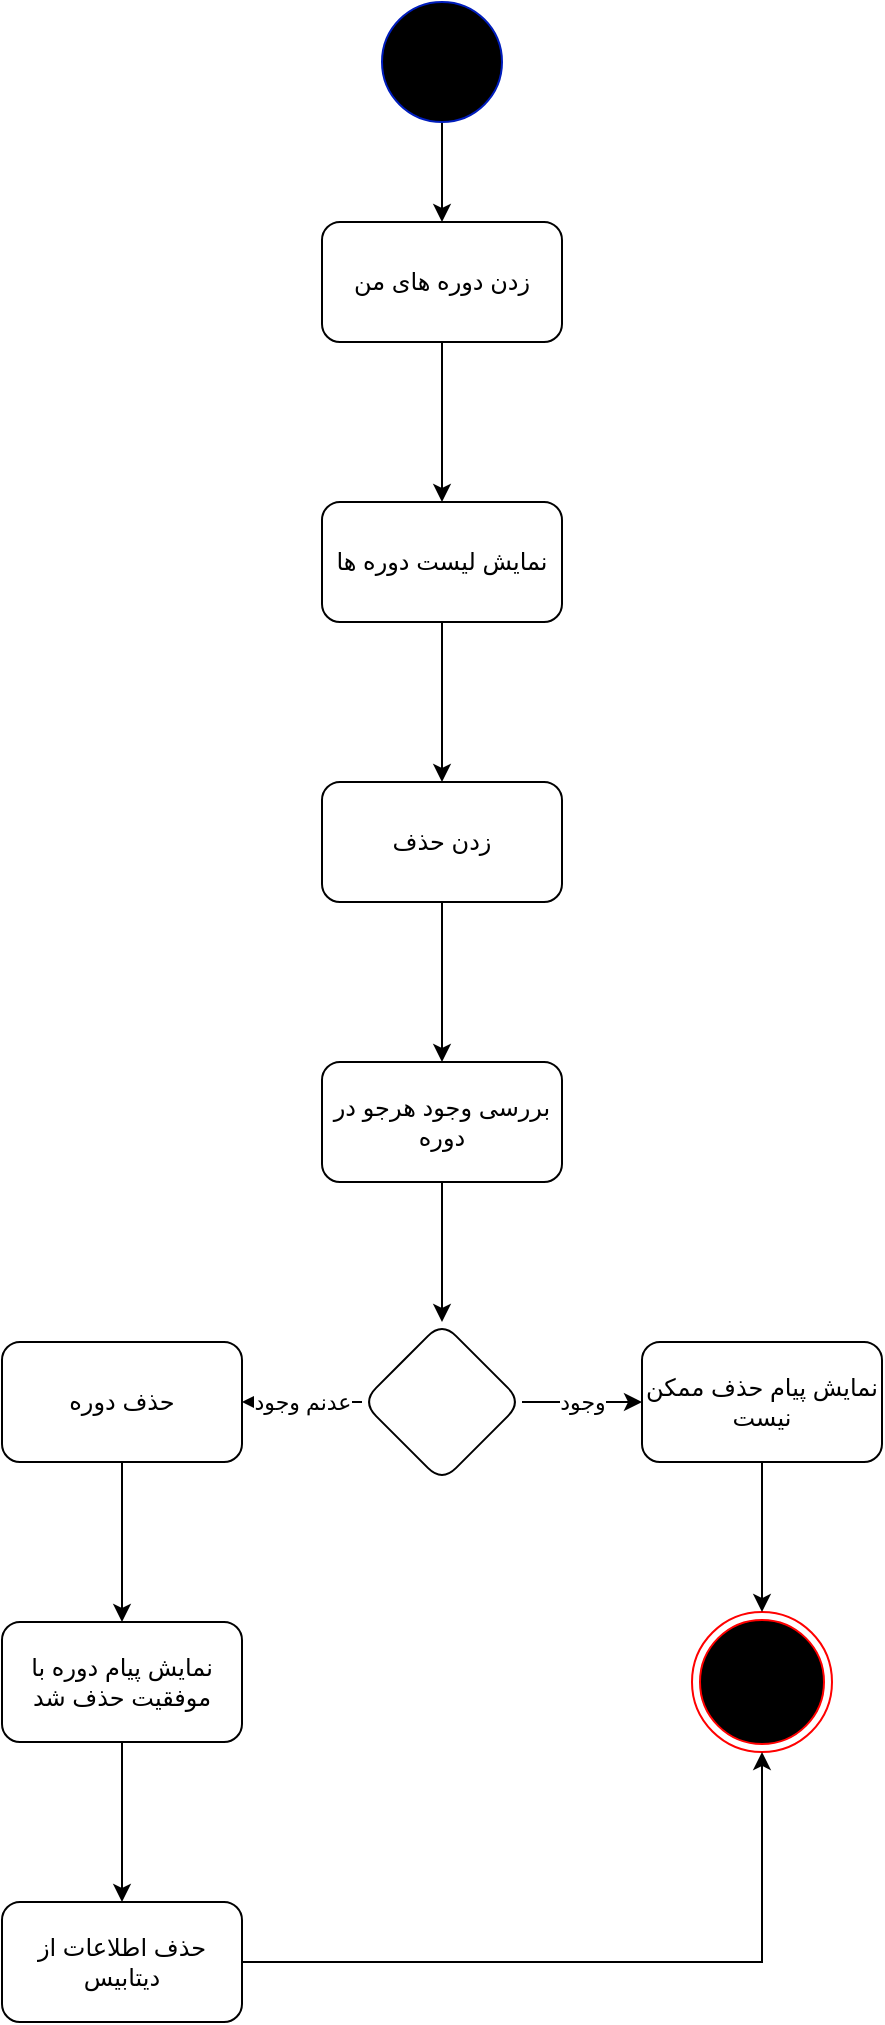 <mxfile version="20.8.13" type="device"><diagram name="‫صفحه - 1‬" id="Iy0El5GsNNbsCGUMke7e"><mxGraphModel dx="712" dy="761" grid="1" gridSize="10" guides="1" tooltips="1" connect="1" arrows="1" fold="1" page="1" pageScale="1" pageWidth="827" pageHeight="1169" math="0" shadow="0"><root><mxCell id="0"/><mxCell id="1" parent="0"/><mxCell id="bSTKnSfi7IeBxGRBWCzG-4" value="" style="edgeStyle=orthogonalEdgeStyle;rounded=0;orthogonalLoop=1;jettySize=auto;html=1;" parent="1" source="bSTKnSfi7IeBxGRBWCzG-1" target="bSTKnSfi7IeBxGRBWCzG-6" edge="1"><mxGeometry relative="1" as="geometry"><mxPoint x="390" y="200" as="targetPoint"/></mxGeometry></mxCell><mxCell id="bSTKnSfi7IeBxGRBWCzG-1" value="" style="verticalLabelPosition=bottom;verticalAlign=top;html=1;shape=mxgraph.flowchart.on-page_reference;fillColor=#000000;fontColor=#ffffff;strokeColor=#001DBC;" parent="1" vertex="1"><mxGeometry x="360" y="60" width="60" height="60" as="geometry"/></mxCell><mxCell id="bSTKnSfi7IeBxGRBWCzG-2" value="" style="ellipse;html=1;shape=endState;fillColor=#000000;strokeColor=#ff0000;strokeWidth=1;fontSize=20;" parent="1" vertex="1"><mxGeometry x="515" y="865" width="70" height="70" as="geometry"/></mxCell><mxCell id="bSTKnSfi7IeBxGRBWCzG-8" value="" style="edgeStyle=orthogonalEdgeStyle;rounded=0;orthogonalLoop=1;jettySize=auto;html=1;" parent="1" source="bSTKnSfi7IeBxGRBWCzG-6" target="bSTKnSfi7IeBxGRBWCzG-7" edge="1"><mxGeometry relative="1" as="geometry"/></mxCell><mxCell id="bSTKnSfi7IeBxGRBWCzG-6" value="زدن دوره های من" style="rounded=1;whiteSpace=wrap;html=1;" parent="1" vertex="1"><mxGeometry x="330" y="170" width="120" height="60" as="geometry"/></mxCell><mxCell id="bSTKnSfi7IeBxGRBWCzG-10" value="" style="edgeStyle=orthogonalEdgeStyle;rounded=0;orthogonalLoop=1;jettySize=auto;html=1;" parent="1" source="bSTKnSfi7IeBxGRBWCzG-7" target="bSTKnSfi7IeBxGRBWCzG-9" edge="1"><mxGeometry relative="1" as="geometry"/></mxCell><mxCell id="bSTKnSfi7IeBxGRBWCzG-7" value="نمایش لیست دوره ها" style="whiteSpace=wrap;html=1;rounded=1;" parent="1" vertex="1"><mxGeometry x="330" y="310" width="120" height="60" as="geometry"/></mxCell><mxCell id="bSTKnSfi7IeBxGRBWCzG-12" value="" style="edgeStyle=orthogonalEdgeStyle;rounded=0;orthogonalLoop=1;jettySize=auto;html=1;" parent="1" source="bSTKnSfi7IeBxGRBWCzG-9" target="bSTKnSfi7IeBxGRBWCzG-11" edge="1"><mxGeometry relative="1" as="geometry"/></mxCell><mxCell id="bSTKnSfi7IeBxGRBWCzG-9" value="زدن حذف" style="whiteSpace=wrap;html=1;rounded=1;" parent="1" vertex="1"><mxGeometry x="330" y="450" width="120" height="60" as="geometry"/></mxCell><mxCell id="bSTKnSfi7IeBxGRBWCzG-15" value="" style="edgeStyle=orthogonalEdgeStyle;rounded=0;orthogonalLoop=1;jettySize=auto;html=1;" parent="1" source="bSTKnSfi7IeBxGRBWCzG-11" target="bSTKnSfi7IeBxGRBWCzG-14" edge="1"><mxGeometry relative="1" as="geometry"/></mxCell><mxCell id="bSTKnSfi7IeBxGRBWCzG-11" value="بررسی وجود هرجو در دوره" style="whiteSpace=wrap;html=1;rounded=1;" parent="1" vertex="1"><mxGeometry x="330" y="590" width="120" height="60" as="geometry"/></mxCell><mxCell id="bSTKnSfi7IeBxGRBWCzG-17" value="عدنم وجود" style="edgeStyle=orthogonalEdgeStyle;rounded=0;orthogonalLoop=1;jettySize=auto;html=1;" parent="1" source="bSTKnSfi7IeBxGRBWCzG-14" target="bSTKnSfi7IeBxGRBWCzG-16" edge="1"><mxGeometry relative="1" as="geometry"/></mxCell><mxCell id="bSTKnSfi7IeBxGRBWCzG-21" value="وجود" style="edgeStyle=orthogonalEdgeStyle;rounded=0;orthogonalLoop=1;jettySize=auto;html=1;" parent="1" source="bSTKnSfi7IeBxGRBWCzG-14" target="bSTKnSfi7IeBxGRBWCzG-20" edge="1"><mxGeometry relative="1" as="geometry"/></mxCell><mxCell id="bSTKnSfi7IeBxGRBWCzG-14" value="" style="rhombus;whiteSpace=wrap;html=1;rounded=1;" parent="1" vertex="1"><mxGeometry x="350" y="720" width="80" height="80" as="geometry"/></mxCell><mxCell id="bSTKnSfi7IeBxGRBWCzG-19" value="" style="edgeStyle=orthogonalEdgeStyle;rounded=0;orthogonalLoop=1;jettySize=auto;html=1;" parent="1" source="bSTKnSfi7IeBxGRBWCzG-16" target="bSTKnSfi7IeBxGRBWCzG-18" edge="1"><mxGeometry relative="1" as="geometry"/></mxCell><mxCell id="bSTKnSfi7IeBxGRBWCzG-16" value="حذف دوره" style="whiteSpace=wrap;html=1;rounded=1;" parent="1" vertex="1"><mxGeometry x="170" y="730" width="120" height="60" as="geometry"/></mxCell><mxCell id="PJl_NDdPbZmf0njnVMcx-2" value="" style="edgeStyle=orthogonalEdgeStyle;rounded=0;orthogonalLoop=1;jettySize=auto;html=1;" edge="1" parent="1" source="bSTKnSfi7IeBxGRBWCzG-18" target="PJl_NDdPbZmf0njnVMcx-1"><mxGeometry relative="1" as="geometry"/></mxCell><mxCell id="bSTKnSfi7IeBxGRBWCzG-18" value="نمایش پیام دوره با موفقیت حذف شد" style="whiteSpace=wrap;html=1;rounded=1;" parent="1" vertex="1"><mxGeometry x="170" y="870" width="120" height="60" as="geometry"/></mxCell><mxCell id="bSTKnSfi7IeBxGRBWCzG-23" style="edgeStyle=orthogonalEdgeStyle;rounded=0;orthogonalLoop=1;jettySize=auto;html=1;exitX=0.5;exitY=1;exitDx=0;exitDy=0;entryX=0.5;entryY=0;entryDx=0;entryDy=0;" parent="1" source="bSTKnSfi7IeBxGRBWCzG-20" target="bSTKnSfi7IeBxGRBWCzG-2" edge="1"><mxGeometry relative="1" as="geometry"/></mxCell><mxCell id="bSTKnSfi7IeBxGRBWCzG-20" value="نمایش پیام حذف ممکن نیست" style="whiteSpace=wrap;html=1;rounded=1;" parent="1" vertex="1"><mxGeometry x="490" y="730" width="120" height="60" as="geometry"/></mxCell><mxCell id="PJl_NDdPbZmf0njnVMcx-3" style="edgeStyle=orthogonalEdgeStyle;rounded=0;orthogonalLoop=1;jettySize=auto;html=1;exitX=1;exitY=0.5;exitDx=0;exitDy=0;entryX=0.5;entryY=1;entryDx=0;entryDy=0;" edge="1" parent="1" source="PJl_NDdPbZmf0njnVMcx-1" target="bSTKnSfi7IeBxGRBWCzG-2"><mxGeometry relative="1" as="geometry"/></mxCell><mxCell id="PJl_NDdPbZmf0njnVMcx-1" value="حذف اطلاعات از دیتابیس" style="whiteSpace=wrap;html=1;rounded=1;" vertex="1" parent="1"><mxGeometry x="170" y="1010" width="120" height="60" as="geometry"/></mxCell></root></mxGraphModel></diagram></mxfile>